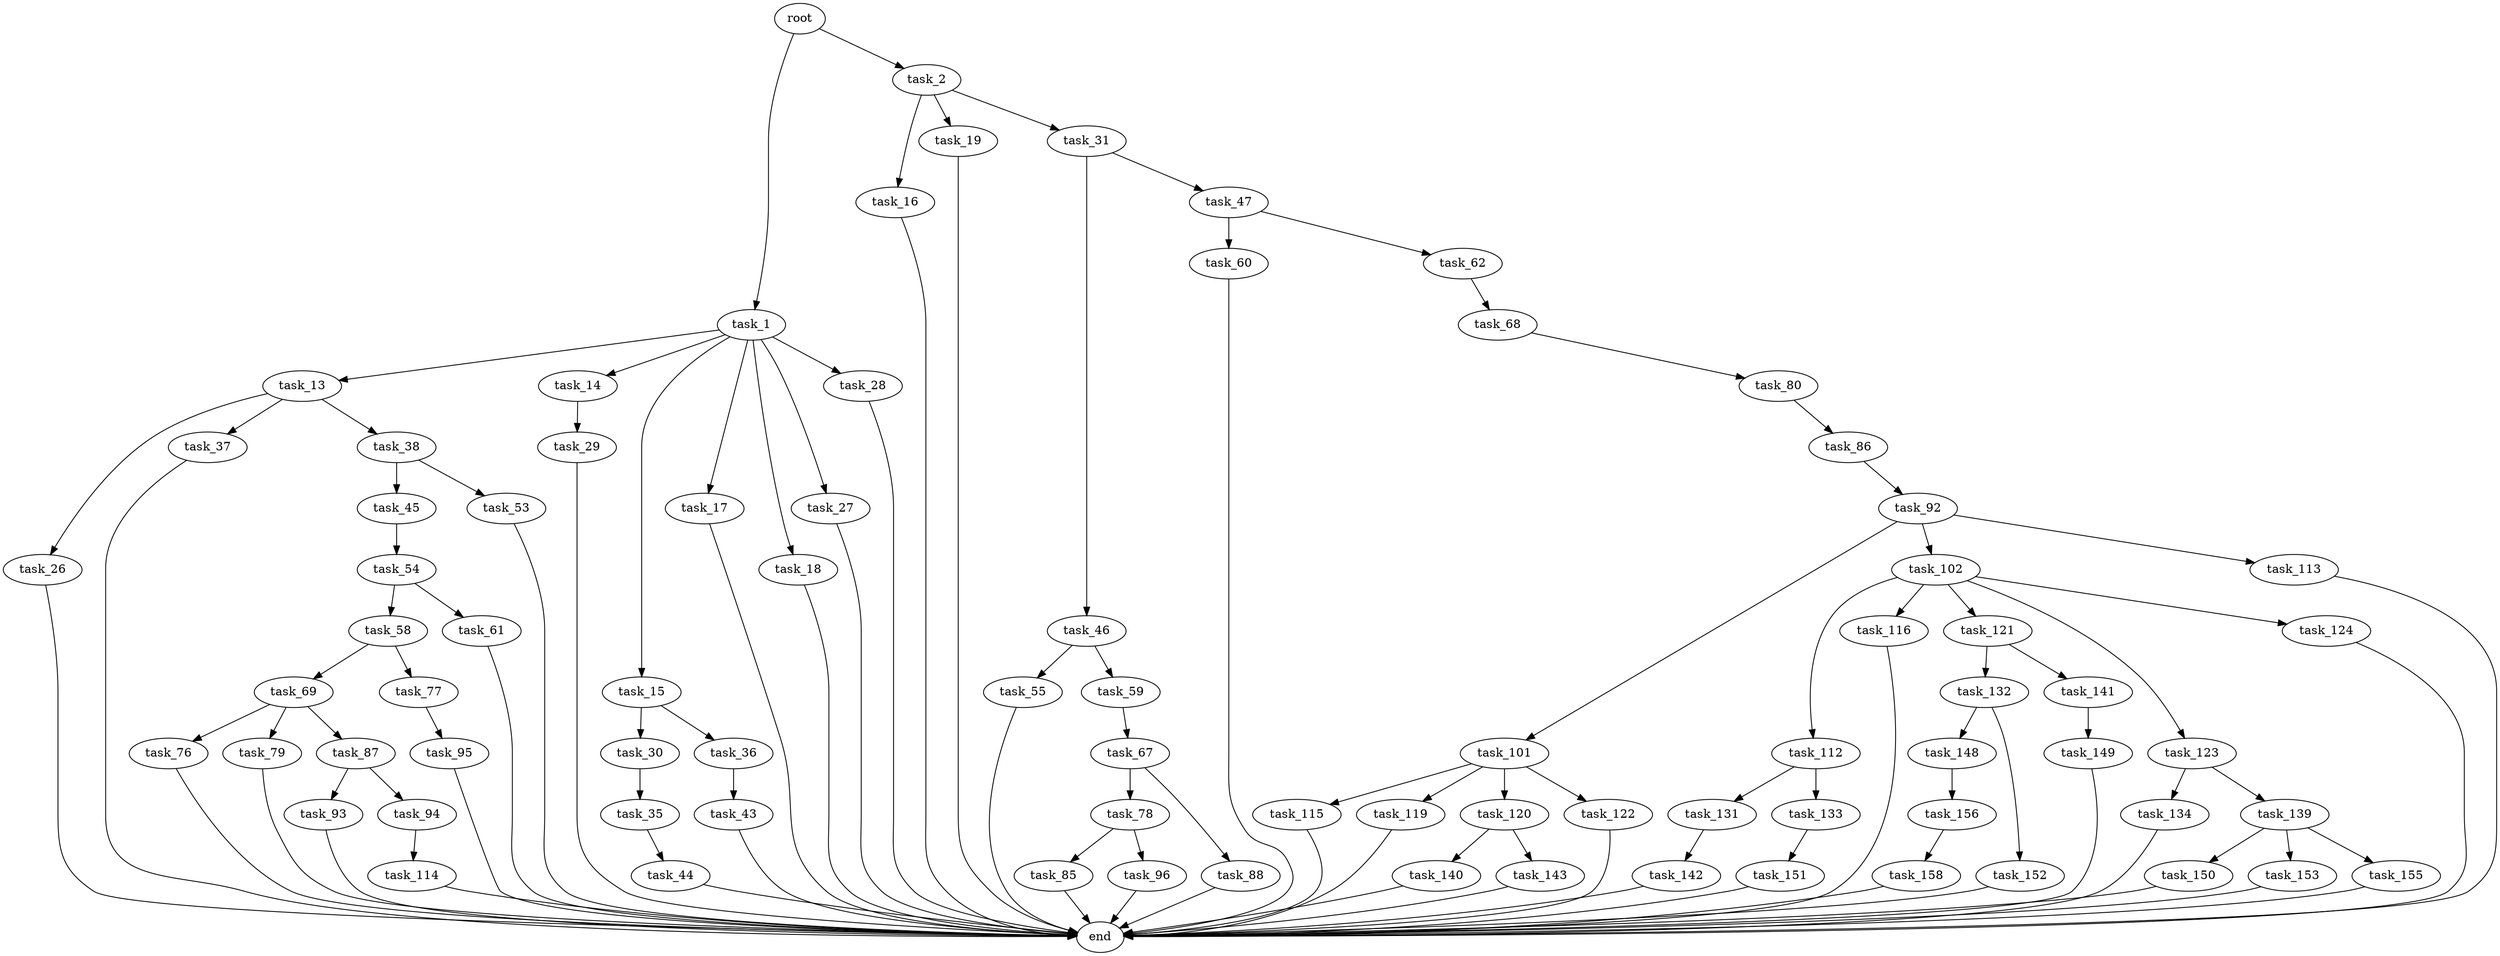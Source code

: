 digraph G {
  root [size="0.000000"];
  task_1 [size="28991029248.000000"];
  task_2 [size="7762531778.000000"];
  task_13 [size="534934528198.000000"];
  task_14 [size="246321894699.000000"];
  task_15 [size="298909916730.000000"];
  task_16 [size="538742286253.000000"];
  task_17 [size="231928233984.000000"];
  task_18 [size="95982109309.000000"];
  task_19 [size="68719476736.000000"];
  task_26 [size="5088465529.000000"];
  task_27 [size="7838933345.000000"];
  task_28 [size="131028567600.000000"];
  task_29 [size="368293445632.000000"];
  task_30 [size="585926922.000000"];
  task_31 [size="461330318594.000000"];
  task_35 [size="482283151784.000000"];
  task_36 [size="731827895166.000000"];
  task_37 [size="549755813888.000000"];
  task_38 [size="16233532318.000000"];
  task_43 [size="256793912206.000000"];
  task_44 [size="314485585663.000000"];
  task_45 [size="782757789696.000000"];
  task_46 [size="134217728000.000000"];
  task_47 [size="134217728000.000000"];
  task_53 [size="28991029248.000000"];
  task_54 [size="47138798032.000000"];
  task_55 [size="8589934592.000000"];
  task_58 [size="58503002226.000000"];
  task_59 [size="368293445632.000000"];
  task_60 [size="25290378011.000000"];
  task_61 [size="134217728000.000000"];
  task_62 [size="549755813888.000000"];
  task_67 [size="1868035661.000000"];
  task_68 [size="730874553977.000000"];
  task_69 [size="231928233984.000000"];
  task_76 [size="18180057977.000000"];
  task_77 [size="782757789696.000000"];
  task_78 [size="8589934592.000000"];
  task_79 [size="2004037957.000000"];
  task_80 [size="11590920021.000000"];
  task_85 [size="1073741824000.000000"];
  task_86 [size="7246567624.000000"];
  task_87 [size="672857564483.000000"];
  task_88 [size="36920584569.000000"];
  task_92 [size="68719476736.000000"];
  task_93 [size="404289758065.000000"];
  task_94 [size="6947098651.000000"];
  task_95 [size="5170946497.000000"];
  task_96 [size="1793568373.000000"];
  task_101 [size="25401691967.000000"];
  task_102 [size="33189136055.000000"];
  task_112 [size="28991029248.000000"];
  task_113 [size="23518038281.000000"];
  task_114 [size="122791024327.000000"];
  task_115 [size="515159669011.000000"];
  task_116 [size="1466877316.000000"];
  task_119 [size="3861164762.000000"];
  task_120 [size="336670674841.000000"];
  task_121 [size="68719476736.000000"];
  task_122 [size="24581362653.000000"];
  task_123 [size="68719476736.000000"];
  task_124 [size="68719476736.000000"];
  task_131 [size="549755813888.000000"];
  task_132 [size="12124582499.000000"];
  task_133 [size="480296583165.000000"];
  task_134 [size="182757762781.000000"];
  task_139 [size="549755813888.000000"];
  task_140 [size="81782487175.000000"];
  task_141 [size="4965916820.000000"];
  task_142 [size="1451462111.000000"];
  task_143 [size="68719476736.000000"];
  task_148 [size="598608744727.000000"];
  task_149 [size="68719476736.000000"];
  task_150 [size="588424256012.000000"];
  task_151 [size="42118365970.000000"];
  task_152 [size="231928233984.000000"];
  task_153 [size="667227536142.000000"];
  task_155 [size="10306044930.000000"];
  task_156 [size="68719476736.000000"];
  task_158 [size="68719476736.000000"];
  end [size="0.000000"];

  root -> task_1 [size="1.000000"];
  root -> task_2 [size="1.000000"];
  task_1 -> task_13 [size="75497472.000000"];
  task_1 -> task_14 [size="75497472.000000"];
  task_1 -> task_15 [size="75497472.000000"];
  task_1 -> task_17 [size="75497472.000000"];
  task_1 -> task_18 [size="75497472.000000"];
  task_1 -> task_27 [size="75497472.000000"];
  task_1 -> task_28 [size="75497472.000000"];
  task_2 -> task_16 [size="301989888.000000"];
  task_2 -> task_19 [size="301989888.000000"];
  task_2 -> task_31 [size="301989888.000000"];
  task_13 -> task_26 [size="411041792.000000"];
  task_13 -> task_37 [size="411041792.000000"];
  task_13 -> task_38 [size="411041792.000000"];
  task_14 -> task_29 [size="838860800.000000"];
  task_15 -> task_30 [size="411041792.000000"];
  task_15 -> task_36 [size="411041792.000000"];
  task_16 -> end [size="1.000000"];
  task_17 -> end [size="1.000000"];
  task_18 -> end [size="1.000000"];
  task_19 -> end [size="1.000000"];
  task_26 -> end [size="1.000000"];
  task_27 -> end [size="1.000000"];
  task_28 -> end [size="1.000000"];
  task_29 -> end [size="1.000000"];
  task_30 -> task_35 [size="33554432.000000"];
  task_31 -> task_46 [size="679477248.000000"];
  task_31 -> task_47 [size="679477248.000000"];
  task_35 -> task_44 [size="411041792.000000"];
  task_36 -> task_43 [size="536870912.000000"];
  task_37 -> end [size="1.000000"];
  task_38 -> task_45 [size="301989888.000000"];
  task_38 -> task_53 [size="301989888.000000"];
  task_43 -> end [size="1.000000"];
  task_44 -> end [size="1.000000"];
  task_45 -> task_54 [size="679477248.000000"];
  task_46 -> task_55 [size="209715200.000000"];
  task_46 -> task_59 [size="209715200.000000"];
  task_47 -> task_60 [size="209715200.000000"];
  task_47 -> task_62 [size="209715200.000000"];
  task_53 -> end [size="1.000000"];
  task_54 -> task_58 [size="33554432.000000"];
  task_54 -> task_61 [size="33554432.000000"];
  task_55 -> end [size="1.000000"];
  task_58 -> task_69 [size="75497472.000000"];
  task_58 -> task_77 [size="75497472.000000"];
  task_59 -> task_67 [size="411041792.000000"];
  task_60 -> end [size="1.000000"];
  task_61 -> end [size="1.000000"];
  task_62 -> task_68 [size="536870912.000000"];
  task_67 -> task_78 [size="134217728.000000"];
  task_67 -> task_88 [size="134217728.000000"];
  task_68 -> task_80 [size="679477248.000000"];
  task_69 -> task_76 [size="301989888.000000"];
  task_69 -> task_79 [size="301989888.000000"];
  task_69 -> task_87 [size="301989888.000000"];
  task_76 -> end [size="1.000000"];
  task_77 -> task_95 [size="679477248.000000"];
  task_78 -> task_85 [size="33554432.000000"];
  task_78 -> task_96 [size="33554432.000000"];
  task_79 -> end [size="1.000000"];
  task_80 -> task_86 [size="411041792.000000"];
  task_85 -> end [size="1.000000"];
  task_86 -> task_92 [size="838860800.000000"];
  task_87 -> task_93 [size="411041792.000000"];
  task_87 -> task_94 [size="411041792.000000"];
  task_88 -> end [size="1.000000"];
  task_92 -> task_101 [size="134217728.000000"];
  task_92 -> task_102 [size="134217728.000000"];
  task_92 -> task_113 [size="134217728.000000"];
  task_93 -> end [size="1.000000"];
  task_94 -> task_114 [size="134217728.000000"];
  task_95 -> end [size="1.000000"];
  task_96 -> end [size="1.000000"];
  task_101 -> task_115 [size="411041792.000000"];
  task_101 -> task_119 [size="411041792.000000"];
  task_101 -> task_120 [size="411041792.000000"];
  task_101 -> task_122 [size="411041792.000000"];
  task_102 -> task_112 [size="536870912.000000"];
  task_102 -> task_116 [size="536870912.000000"];
  task_102 -> task_121 [size="536870912.000000"];
  task_102 -> task_123 [size="536870912.000000"];
  task_102 -> task_124 [size="536870912.000000"];
  task_112 -> task_131 [size="75497472.000000"];
  task_112 -> task_133 [size="75497472.000000"];
  task_113 -> end [size="1.000000"];
  task_114 -> end [size="1.000000"];
  task_115 -> end [size="1.000000"];
  task_116 -> end [size="1.000000"];
  task_119 -> end [size="1.000000"];
  task_120 -> task_140 [size="301989888.000000"];
  task_120 -> task_143 [size="301989888.000000"];
  task_121 -> task_132 [size="134217728.000000"];
  task_121 -> task_141 [size="134217728.000000"];
  task_122 -> end [size="1.000000"];
  task_123 -> task_134 [size="134217728.000000"];
  task_123 -> task_139 [size="134217728.000000"];
  task_124 -> end [size="1.000000"];
  task_131 -> task_142 [size="536870912.000000"];
  task_132 -> task_148 [size="679477248.000000"];
  task_132 -> task_152 [size="679477248.000000"];
  task_133 -> task_151 [size="411041792.000000"];
  task_134 -> end [size="1.000000"];
  task_139 -> task_150 [size="536870912.000000"];
  task_139 -> task_153 [size="536870912.000000"];
  task_139 -> task_155 [size="536870912.000000"];
  task_140 -> end [size="1.000000"];
  task_141 -> task_149 [size="209715200.000000"];
  task_142 -> end [size="1.000000"];
  task_143 -> end [size="1.000000"];
  task_148 -> task_156 [size="679477248.000000"];
  task_149 -> end [size="1.000000"];
  task_150 -> end [size="1.000000"];
  task_151 -> end [size="1.000000"];
  task_152 -> end [size="1.000000"];
  task_153 -> end [size="1.000000"];
  task_155 -> end [size="1.000000"];
  task_156 -> task_158 [size="134217728.000000"];
  task_158 -> end [size="1.000000"];
}
